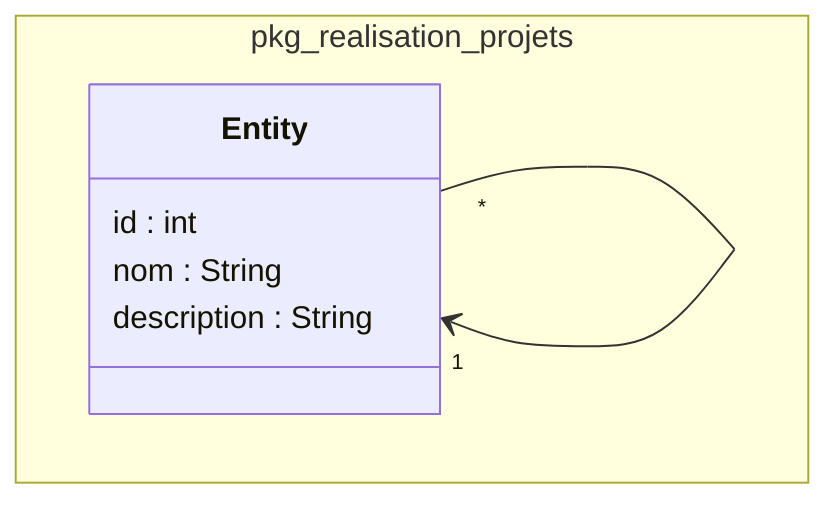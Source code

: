 classDiagram

namespace pkg_realisation_projets {

class Entity {
  id : int
  nom : String
  description : String
}

}

Entity "*" --> "1" Entity